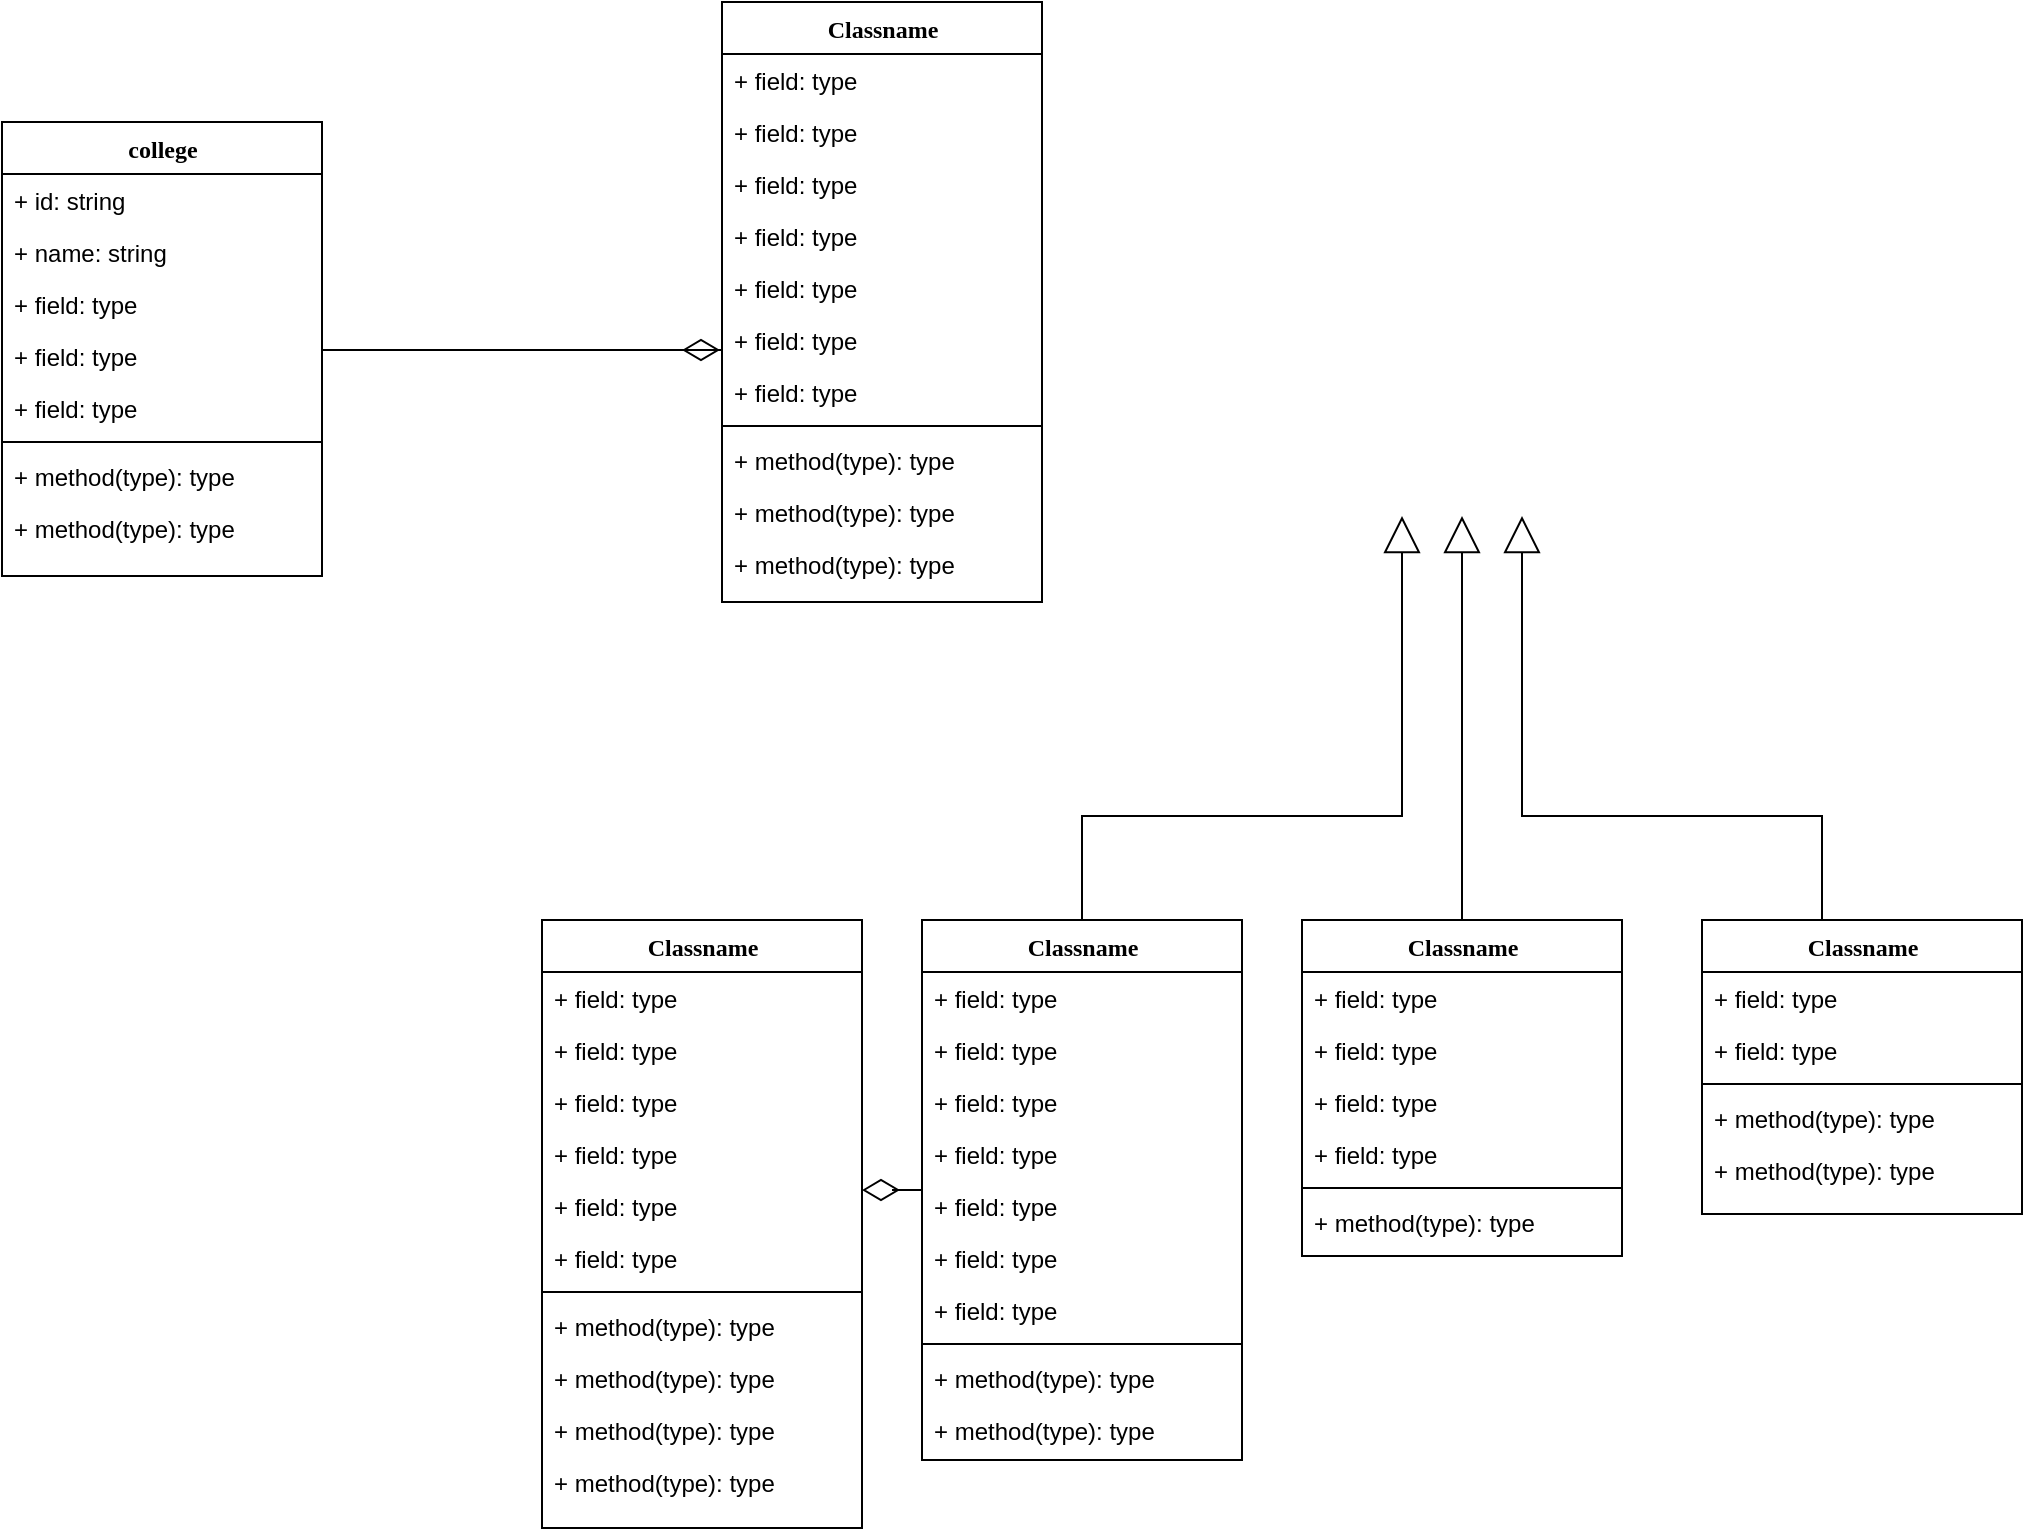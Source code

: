 <mxfile version="24.7.16">
  <diagram name="Page-1" id="IcByGCHwAkqCj86-V1Xe">
    <mxGraphModel dx="954" dy="1716" grid="1" gridSize="10" guides="1" tooltips="1" connect="1" arrows="1" fold="1" page="1" pageScale="1" pageWidth="827" pageHeight="1169" math="0" shadow="0">
      <root>
        <mxCell id="0" />
        <mxCell id="1" parent="0" />
        <mxCell id="LsbWVPIU9AIP6gCKyv2U-4" value="college" style="swimlane;html=1;fontStyle=1;align=center;verticalAlign=top;childLayout=stackLayout;horizontal=1;startSize=26;horizontalStack=0;resizeParent=1;resizeLast=0;collapsible=1;marginBottom=0;swimlaneFillColor=#ffffff;rounded=0;shadow=0;comic=0;labelBackgroundColor=none;strokeWidth=1;fillColor=none;fontFamily=Verdana;fontSize=12" vertex="1" parent="1">
          <mxGeometry x="20" y="20" width="160" height="227" as="geometry" />
        </mxCell>
        <mxCell id="LsbWVPIU9AIP6gCKyv2U-5" value="+ id: string" style="text;html=1;strokeColor=none;fillColor=none;align=left;verticalAlign=top;spacingLeft=4;spacingRight=4;whiteSpace=wrap;overflow=hidden;rotatable=0;points=[[0,0.5],[1,0.5]];portConstraint=eastwest;" vertex="1" parent="LsbWVPIU9AIP6gCKyv2U-4">
          <mxGeometry y="26" width="160" height="26" as="geometry" />
        </mxCell>
        <mxCell id="LsbWVPIU9AIP6gCKyv2U-6" value="+ name: string" style="text;html=1;strokeColor=none;fillColor=none;align=left;verticalAlign=top;spacingLeft=4;spacingRight=4;whiteSpace=wrap;overflow=hidden;rotatable=0;points=[[0,0.5],[1,0.5]];portConstraint=eastwest;" vertex="1" parent="LsbWVPIU9AIP6gCKyv2U-4">
          <mxGeometry y="52" width="160" height="26" as="geometry" />
        </mxCell>
        <mxCell id="LsbWVPIU9AIP6gCKyv2U-7" value="+ field: type" style="text;html=1;strokeColor=none;fillColor=none;align=left;verticalAlign=top;spacingLeft=4;spacingRight=4;whiteSpace=wrap;overflow=hidden;rotatable=0;points=[[0,0.5],[1,0.5]];portConstraint=eastwest;" vertex="1" parent="LsbWVPIU9AIP6gCKyv2U-4">
          <mxGeometry y="78" width="160" height="26" as="geometry" />
        </mxCell>
        <mxCell id="LsbWVPIU9AIP6gCKyv2U-8" value="+ field: type" style="text;html=1;strokeColor=none;fillColor=none;align=left;verticalAlign=top;spacingLeft=4;spacingRight=4;whiteSpace=wrap;overflow=hidden;rotatable=0;points=[[0,0.5],[1,0.5]];portConstraint=eastwest;" vertex="1" parent="LsbWVPIU9AIP6gCKyv2U-4">
          <mxGeometry y="104" width="160" height="26" as="geometry" />
        </mxCell>
        <mxCell id="LsbWVPIU9AIP6gCKyv2U-9" value="+ field: type" style="text;html=1;strokeColor=none;fillColor=none;align=left;verticalAlign=top;spacingLeft=4;spacingRight=4;whiteSpace=wrap;overflow=hidden;rotatable=0;points=[[0,0.5],[1,0.5]];portConstraint=eastwest;" vertex="1" parent="LsbWVPIU9AIP6gCKyv2U-4">
          <mxGeometry y="130" width="160" height="26" as="geometry" />
        </mxCell>
        <mxCell id="LsbWVPIU9AIP6gCKyv2U-10" value="" style="line;html=1;strokeWidth=1;fillColor=none;align=left;verticalAlign=middle;spacingTop=-1;spacingLeft=3;spacingRight=3;rotatable=0;labelPosition=right;points=[];portConstraint=eastwest;" vertex="1" parent="LsbWVPIU9AIP6gCKyv2U-4">
          <mxGeometry y="156" width="160" height="8" as="geometry" />
        </mxCell>
        <mxCell id="LsbWVPIU9AIP6gCKyv2U-11" value="+ method(type): type" style="text;html=1;strokeColor=none;fillColor=none;align=left;verticalAlign=top;spacingLeft=4;spacingRight=4;whiteSpace=wrap;overflow=hidden;rotatable=0;points=[[0,0.5],[1,0.5]];portConstraint=eastwest;" vertex="1" parent="LsbWVPIU9AIP6gCKyv2U-4">
          <mxGeometry y="164" width="160" height="26" as="geometry" />
        </mxCell>
        <mxCell id="LsbWVPIU9AIP6gCKyv2U-12" value="+ method(type): type" style="text;html=1;strokeColor=none;fillColor=none;align=left;verticalAlign=top;spacingLeft=4;spacingRight=4;whiteSpace=wrap;overflow=hidden;rotatable=0;points=[[0,0.5],[1,0.5]];portConstraint=eastwest;" vertex="1" parent="LsbWVPIU9AIP6gCKyv2U-4">
          <mxGeometry y="190" width="160" height="26" as="geometry" />
        </mxCell>
        <mxCell id="LsbWVPIU9AIP6gCKyv2U-34" value="Classname" style="swimlane;html=1;fontStyle=1;align=center;verticalAlign=top;childLayout=stackLayout;horizontal=1;startSize=26;horizontalStack=0;resizeParent=1;resizeLast=0;collapsible=1;marginBottom=0;swimlaneFillColor=#ffffff;rounded=0;shadow=0;comic=0;labelBackgroundColor=none;strokeWidth=1;fillColor=none;fontFamily=Verdana;fontSize=12" vertex="1" parent="1">
          <mxGeometry x="380" y="-40.0" width="160" height="300" as="geometry" />
        </mxCell>
        <mxCell id="LsbWVPIU9AIP6gCKyv2U-35" value="+ field: type" style="text;html=1;strokeColor=none;fillColor=none;align=left;verticalAlign=top;spacingLeft=4;spacingRight=4;whiteSpace=wrap;overflow=hidden;rotatable=0;points=[[0,0.5],[1,0.5]];portConstraint=eastwest;" vertex="1" parent="LsbWVPIU9AIP6gCKyv2U-34">
          <mxGeometry y="26" width="160" height="26" as="geometry" />
        </mxCell>
        <mxCell id="LsbWVPIU9AIP6gCKyv2U-36" value="+ field: type" style="text;html=1;strokeColor=none;fillColor=none;align=left;verticalAlign=top;spacingLeft=4;spacingRight=4;whiteSpace=wrap;overflow=hidden;rotatable=0;points=[[0,0.5],[1,0.5]];portConstraint=eastwest;" vertex="1" parent="LsbWVPIU9AIP6gCKyv2U-34">
          <mxGeometry y="52" width="160" height="26" as="geometry" />
        </mxCell>
        <mxCell id="LsbWVPIU9AIP6gCKyv2U-37" value="+ field: type" style="text;html=1;strokeColor=none;fillColor=none;align=left;verticalAlign=top;spacingLeft=4;spacingRight=4;whiteSpace=wrap;overflow=hidden;rotatable=0;points=[[0,0.5],[1,0.5]];portConstraint=eastwest;" vertex="1" parent="LsbWVPIU9AIP6gCKyv2U-34">
          <mxGeometry y="78" width="160" height="26" as="geometry" />
        </mxCell>
        <mxCell id="LsbWVPIU9AIP6gCKyv2U-38" value="+ field: type" style="text;html=1;strokeColor=none;fillColor=none;align=left;verticalAlign=top;spacingLeft=4;spacingRight=4;whiteSpace=wrap;overflow=hidden;rotatable=0;points=[[0,0.5],[1,0.5]];portConstraint=eastwest;" vertex="1" parent="LsbWVPIU9AIP6gCKyv2U-34">
          <mxGeometry y="104" width="160" height="26" as="geometry" />
        </mxCell>
        <mxCell id="LsbWVPIU9AIP6gCKyv2U-39" value="+ field: type" style="text;html=1;strokeColor=none;fillColor=none;align=left;verticalAlign=top;spacingLeft=4;spacingRight=4;whiteSpace=wrap;overflow=hidden;rotatable=0;points=[[0,0.5],[1,0.5]];portConstraint=eastwest;" vertex="1" parent="LsbWVPIU9AIP6gCKyv2U-34">
          <mxGeometry y="130" width="160" height="26" as="geometry" />
        </mxCell>
        <mxCell id="LsbWVPIU9AIP6gCKyv2U-40" value="+ field: type" style="text;html=1;strokeColor=none;fillColor=none;align=left;verticalAlign=top;spacingLeft=4;spacingRight=4;whiteSpace=wrap;overflow=hidden;rotatable=0;points=[[0,0.5],[1,0.5]];portConstraint=eastwest;" vertex="1" parent="LsbWVPIU9AIP6gCKyv2U-34">
          <mxGeometry y="156" width="160" height="26" as="geometry" />
        </mxCell>
        <mxCell id="LsbWVPIU9AIP6gCKyv2U-41" value="+ field: type" style="text;html=1;strokeColor=none;fillColor=none;align=left;verticalAlign=top;spacingLeft=4;spacingRight=4;whiteSpace=wrap;overflow=hidden;rotatable=0;points=[[0,0.5],[1,0.5]];portConstraint=eastwest;" vertex="1" parent="LsbWVPIU9AIP6gCKyv2U-34">
          <mxGeometry y="182" width="160" height="26" as="geometry" />
        </mxCell>
        <mxCell id="LsbWVPIU9AIP6gCKyv2U-42" value="" style="line;html=1;strokeWidth=1;fillColor=none;align=left;verticalAlign=middle;spacingTop=-1;spacingLeft=3;spacingRight=3;rotatable=0;labelPosition=right;points=[];portConstraint=eastwest;" vertex="1" parent="LsbWVPIU9AIP6gCKyv2U-34">
          <mxGeometry y="208" width="160" height="8" as="geometry" />
        </mxCell>
        <mxCell id="LsbWVPIU9AIP6gCKyv2U-43" value="+ method(type): type" style="text;html=1;strokeColor=none;fillColor=none;align=left;verticalAlign=top;spacingLeft=4;spacingRight=4;whiteSpace=wrap;overflow=hidden;rotatable=0;points=[[0,0.5],[1,0.5]];portConstraint=eastwest;" vertex="1" parent="LsbWVPIU9AIP6gCKyv2U-34">
          <mxGeometry y="216" width="160" height="26" as="geometry" />
        </mxCell>
        <mxCell id="LsbWVPIU9AIP6gCKyv2U-44" value="+ method(type): type" style="text;html=1;strokeColor=none;fillColor=none;align=left;verticalAlign=top;spacingLeft=4;spacingRight=4;whiteSpace=wrap;overflow=hidden;rotatable=0;points=[[0,0.5],[1,0.5]];portConstraint=eastwest;" vertex="1" parent="LsbWVPIU9AIP6gCKyv2U-34">
          <mxGeometry y="242" width="160" height="26" as="geometry" />
        </mxCell>
        <mxCell id="LsbWVPIU9AIP6gCKyv2U-45" value="+ method(type): type" style="text;html=1;strokeColor=none;fillColor=none;align=left;verticalAlign=top;spacingLeft=4;spacingRight=4;whiteSpace=wrap;overflow=hidden;rotatable=0;points=[[0,0.5],[1,0.5]];portConstraint=eastwest;" vertex="1" parent="LsbWVPIU9AIP6gCKyv2U-34">
          <mxGeometry y="268" width="160" height="26" as="geometry" />
        </mxCell>
        <mxCell id="LsbWVPIU9AIP6gCKyv2U-46" style="edgeStyle=elbowEdgeStyle;html=1;labelBackgroundColor=none;startFill=0;startSize=8;endArrow=diamondThin;endFill=0;endSize=16;fontFamily=Verdana;fontSize=12;elbow=vertical;rounded=0;" edge="1" parent="1" source="LsbWVPIU9AIP6gCKyv2U-60" target="LsbWVPIU9AIP6gCKyv2U-47">
          <mxGeometry relative="1" as="geometry" />
        </mxCell>
        <mxCell id="LsbWVPIU9AIP6gCKyv2U-47" value="Classname" style="swimlane;html=1;fontStyle=1;align=center;verticalAlign=top;childLayout=stackLayout;horizontal=1;startSize=26;horizontalStack=0;resizeParent=1;resizeLast=0;collapsible=1;marginBottom=0;swimlaneFillColor=#ffffff;rounded=0;shadow=0;comic=0;labelBackgroundColor=none;strokeWidth=1;fillColor=none;fontFamily=Verdana;fontSize=12" vertex="1" parent="1">
          <mxGeometry x="290" y="419.0" width="160" height="304" as="geometry" />
        </mxCell>
        <mxCell id="LsbWVPIU9AIP6gCKyv2U-48" value="+ field: type" style="text;html=1;strokeColor=none;fillColor=none;align=left;verticalAlign=top;spacingLeft=4;spacingRight=4;whiteSpace=wrap;overflow=hidden;rotatable=0;points=[[0,0.5],[1,0.5]];portConstraint=eastwest;" vertex="1" parent="LsbWVPIU9AIP6gCKyv2U-47">
          <mxGeometry y="26" width="160" height="26" as="geometry" />
        </mxCell>
        <mxCell id="LsbWVPIU9AIP6gCKyv2U-49" value="+ field: type" style="text;html=1;strokeColor=none;fillColor=none;align=left;verticalAlign=top;spacingLeft=4;spacingRight=4;whiteSpace=wrap;overflow=hidden;rotatable=0;points=[[0,0.5],[1,0.5]];portConstraint=eastwest;" vertex="1" parent="LsbWVPIU9AIP6gCKyv2U-47">
          <mxGeometry y="52" width="160" height="26" as="geometry" />
        </mxCell>
        <mxCell id="LsbWVPIU9AIP6gCKyv2U-50" value="+ field: type" style="text;html=1;strokeColor=none;fillColor=none;align=left;verticalAlign=top;spacingLeft=4;spacingRight=4;whiteSpace=wrap;overflow=hidden;rotatable=0;points=[[0,0.5],[1,0.5]];portConstraint=eastwest;" vertex="1" parent="LsbWVPIU9AIP6gCKyv2U-47">
          <mxGeometry y="78" width="160" height="26" as="geometry" />
        </mxCell>
        <mxCell id="LsbWVPIU9AIP6gCKyv2U-51" value="+ field: type" style="text;html=1;strokeColor=none;fillColor=none;align=left;verticalAlign=top;spacingLeft=4;spacingRight=4;whiteSpace=wrap;overflow=hidden;rotatable=0;points=[[0,0.5],[1,0.5]];portConstraint=eastwest;" vertex="1" parent="LsbWVPIU9AIP6gCKyv2U-47">
          <mxGeometry y="104" width="160" height="26" as="geometry" />
        </mxCell>
        <mxCell id="LsbWVPIU9AIP6gCKyv2U-52" value="+ field: type" style="text;html=1;strokeColor=none;fillColor=none;align=left;verticalAlign=top;spacingLeft=4;spacingRight=4;whiteSpace=wrap;overflow=hidden;rotatable=0;points=[[0,0.5],[1,0.5]];portConstraint=eastwest;" vertex="1" parent="LsbWVPIU9AIP6gCKyv2U-47">
          <mxGeometry y="130" width="160" height="26" as="geometry" />
        </mxCell>
        <mxCell id="LsbWVPIU9AIP6gCKyv2U-53" value="+ field: type" style="text;html=1;strokeColor=none;fillColor=none;align=left;verticalAlign=top;spacingLeft=4;spacingRight=4;whiteSpace=wrap;overflow=hidden;rotatable=0;points=[[0,0.5],[1,0.5]];portConstraint=eastwest;" vertex="1" parent="LsbWVPIU9AIP6gCKyv2U-47">
          <mxGeometry y="156" width="160" height="26" as="geometry" />
        </mxCell>
        <mxCell id="LsbWVPIU9AIP6gCKyv2U-54" value="" style="line;html=1;strokeWidth=1;fillColor=none;align=left;verticalAlign=middle;spacingTop=-1;spacingLeft=3;spacingRight=3;rotatable=0;labelPosition=right;points=[];portConstraint=eastwest;" vertex="1" parent="LsbWVPIU9AIP6gCKyv2U-47">
          <mxGeometry y="182" width="160" height="8" as="geometry" />
        </mxCell>
        <mxCell id="LsbWVPIU9AIP6gCKyv2U-55" value="+ method(type): type" style="text;html=1;strokeColor=none;fillColor=none;align=left;verticalAlign=top;spacingLeft=4;spacingRight=4;whiteSpace=wrap;overflow=hidden;rotatable=0;points=[[0,0.5],[1,0.5]];portConstraint=eastwest;" vertex="1" parent="LsbWVPIU9AIP6gCKyv2U-47">
          <mxGeometry y="190" width="160" height="26" as="geometry" />
        </mxCell>
        <mxCell id="LsbWVPIU9AIP6gCKyv2U-56" value="+ method(type): type" style="text;html=1;strokeColor=none;fillColor=none;align=left;verticalAlign=top;spacingLeft=4;spacingRight=4;whiteSpace=wrap;overflow=hidden;rotatable=0;points=[[0,0.5],[1,0.5]];portConstraint=eastwest;" vertex="1" parent="LsbWVPIU9AIP6gCKyv2U-47">
          <mxGeometry y="216" width="160" height="26" as="geometry" />
        </mxCell>
        <mxCell id="LsbWVPIU9AIP6gCKyv2U-57" value="+ method(type): type" style="text;html=1;strokeColor=none;fillColor=none;align=left;verticalAlign=top;spacingLeft=4;spacingRight=4;whiteSpace=wrap;overflow=hidden;rotatable=0;points=[[0,0.5],[1,0.5]];portConstraint=eastwest;" vertex="1" parent="LsbWVPIU9AIP6gCKyv2U-47">
          <mxGeometry y="242" width="160" height="26" as="geometry" />
        </mxCell>
        <mxCell id="LsbWVPIU9AIP6gCKyv2U-58" value="+ method(type): type" style="text;html=1;strokeColor=none;fillColor=none;align=left;verticalAlign=top;spacingLeft=4;spacingRight=4;whiteSpace=wrap;overflow=hidden;rotatable=0;points=[[0,0.5],[1,0.5]];portConstraint=eastwest;" vertex="1" parent="LsbWVPIU9AIP6gCKyv2U-47">
          <mxGeometry y="268" width="160" height="26" as="geometry" />
        </mxCell>
        <mxCell id="LsbWVPIU9AIP6gCKyv2U-59" style="edgeStyle=orthogonalEdgeStyle;html=1;labelBackgroundColor=none;startFill=0;startSize=8;endArrow=block;endFill=0;endSize=16;fontFamily=Verdana;fontSize=12;rounded=0;" edge="1" parent="1" source="LsbWVPIU9AIP6gCKyv2U-60">
          <mxGeometry relative="1" as="geometry">
            <Array as="points">
              <mxPoint x="560" y="367" />
              <mxPoint x="720" y="367" />
            </Array>
            <mxPoint x="720" y="217" as="targetPoint" />
          </mxGeometry>
        </mxCell>
        <mxCell id="LsbWVPIU9AIP6gCKyv2U-60" value="Classname" style="swimlane;html=1;fontStyle=1;align=center;verticalAlign=top;childLayout=stackLayout;horizontal=1;startSize=26;horizontalStack=0;resizeParent=1;resizeLast=0;collapsible=1;marginBottom=0;swimlaneFillColor=#ffffff;rounded=0;shadow=0;comic=0;labelBackgroundColor=none;strokeWidth=1;fillColor=none;fontFamily=Verdana;fontSize=12" vertex="1" parent="1">
          <mxGeometry x="480" y="419.0" width="160" height="270" as="geometry" />
        </mxCell>
        <mxCell id="LsbWVPIU9AIP6gCKyv2U-61" value="+ field: type" style="text;html=1;strokeColor=none;fillColor=none;align=left;verticalAlign=top;spacingLeft=4;spacingRight=4;whiteSpace=wrap;overflow=hidden;rotatable=0;points=[[0,0.5],[1,0.5]];portConstraint=eastwest;" vertex="1" parent="LsbWVPIU9AIP6gCKyv2U-60">
          <mxGeometry y="26" width="160" height="26" as="geometry" />
        </mxCell>
        <mxCell id="LsbWVPIU9AIP6gCKyv2U-62" value="+ field: type" style="text;html=1;strokeColor=none;fillColor=none;align=left;verticalAlign=top;spacingLeft=4;spacingRight=4;whiteSpace=wrap;overflow=hidden;rotatable=0;points=[[0,0.5],[1,0.5]];portConstraint=eastwest;" vertex="1" parent="LsbWVPIU9AIP6gCKyv2U-60">
          <mxGeometry y="52" width="160" height="26" as="geometry" />
        </mxCell>
        <mxCell id="LsbWVPIU9AIP6gCKyv2U-63" value="+ field: type" style="text;html=1;strokeColor=none;fillColor=none;align=left;verticalAlign=top;spacingLeft=4;spacingRight=4;whiteSpace=wrap;overflow=hidden;rotatable=0;points=[[0,0.5],[1,0.5]];portConstraint=eastwest;" vertex="1" parent="LsbWVPIU9AIP6gCKyv2U-60">
          <mxGeometry y="78" width="160" height="26" as="geometry" />
        </mxCell>
        <mxCell id="LsbWVPIU9AIP6gCKyv2U-64" value="+ field: type" style="text;html=1;strokeColor=none;fillColor=none;align=left;verticalAlign=top;spacingLeft=4;spacingRight=4;whiteSpace=wrap;overflow=hidden;rotatable=0;points=[[0,0.5],[1,0.5]];portConstraint=eastwest;" vertex="1" parent="LsbWVPIU9AIP6gCKyv2U-60">
          <mxGeometry y="104" width="160" height="26" as="geometry" />
        </mxCell>
        <mxCell id="LsbWVPIU9AIP6gCKyv2U-65" value="+ field: type" style="text;html=1;strokeColor=none;fillColor=none;align=left;verticalAlign=top;spacingLeft=4;spacingRight=4;whiteSpace=wrap;overflow=hidden;rotatable=0;points=[[0,0.5],[1,0.5]];portConstraint=eastwest;" vertex="1" parent="LsbWVPIU9AIP6gCKyv2U-60">
          <mxGeometry y="130" width="160" height="26" as="geometry" />
        </mxCell>
        <mxCell id="LsbWVPIU9AIP6gCKyv2U-66" value="+ field: type" style="text;html=1;strokeColor=none;fillColor=none;align=left;verticalAlign=top;spacingLeft=4;spacingRight=4;whiteSpace=wrap;overflow=hidden;rotatable=0;points=[[0,0.5],[1,0.5]];portConstraint=eastwest;" vertex="1" parent="LsbWVPIU9AIP6gCKyv2U-60">
          <mxGeometry y="156" width="160" height="26" as="geometry" />
        </mxCell>
        <mxCell id="LsbWVPIU9AIP6gCKyv2U-67" value="+ field: type" style="text;html=1;strokeColor=none;fillColor=none;align=left;verticalAlign=top;spacingLeft=4;spacingRight=4;whiteSpace=wrap;overflow=hidden;rotatable=0;points=[[0,0.5],[1,0.5]];portConstraint=eastwest;" vertex="1" parent="LsbWVPIU9AIP6gCKyv2U-60">
          <mxGeometry y="182" width="160" height="26" as="geometry" />
        </mxCell>
        <mxCell id="LsbWVPIU9AIP6gCKyv2U-68" value="" style="line;html=1;strokeWidth=1;fillColor=none;align=left;verticalAlign=middle;spacingTop=-1;spacingLeft=3;spacingRight=3;rotatable=0;labelPosition=right;points=[];portConstraint=eastwest;" vertex="1" parent="LsbWVPIU9AIP6gCKyv2U-60">
          <mxGeometry y="208" width="160" height="8" as="geometry" />
        </mxCell>
        <mxCell id="LsbWVPIU9AIP6gCKyv2U-69" value="+ method(type): type" style="text;html=1;strokeColor=none;fillColor=none;align=left;verticalAlign=top;spacingLeft=4;spacingRight=4;whiteSpace=wrap;overflow=hidden;rotatable=0;points=[[0,0.5],[1,0.5]];portConstraint=eastwest;" vertex="1" parent="LsbWVPIU9AIP6gCKyv2U-60">
          <mxGeometry y="216" width="160" height="26" as="geometry" />
        </mxCell>
        <mxCell id="LsbWVPIU9AIP6gCKyv2U-70" value="+ method(type): type" style="text;html=1;strokeColor=none;fillColor=none;align=left;verticalAlign=top;spacingLeft=4;spacingRight=4;whiteSpace=wrap;overflow=hidden;rotatable=0;points=[[0,0.5],[1,0.5]];portConstraint=eastwest;" vertex="1" parent="LsbWVPIU9AIP6gCKyv2U-60">
          <mxGeometry y="242" width="160" height="26" as="geometry" />
        </mxCell>
        <mxCell id="LsbWVPIU9AIP6gCKyv2U-71" style="edgeStyle=orthogonalEdgeStyle;html=1;labelBackgroundColor=none;startFill=0;startSize=8;endArrow=block;endFill=0;endSize=16;fontFamily=Verdana;fontSize=12;rounded=0;" edge="1" parent="1" source="LsbWVPIU9AIP6gCKyv2U-72">
          <mxGeometry relative="1" as="geometry">
            <mxPoint x="750" y="217" as="targetPoint" />
          </mxGeometry>
        </mxCell>
        <mxCell id="LsbWVPIU9AIP6gCKyv2U-72" value="Classname" style="swimlane;html=1;fontStyle=1;align=center;verticalAlign=top;childLayout=stackLayout;horizontal=1;startSize=26;horizontalStack=0;resizeParent=1;resizeLast=0;collapsible=1;marginBottom=0;swimlaneFillColor=#ffffff;rounded=0;shadow=0;comic=0;labelBackgroundColor=none;strokeWidth=1;fillColor=none;fontFamily=Verdana;fontSize=12" vertex="1" parent="1">
          <mxGeometry x="670" y="419" width="160" height="168" as="geometry" />
        </mxCell>
        <mxCell id="LsbWVPIU9AIP6gCKyv2U-73" value="+ field: type" style="text;html=1;strokeColor=none;fillColor=none;align=left;verticalAlign=top;spacingLeft=4;spacingRight=4;whiteSpace=wrap;overflow=hidden;rotatable=0;points=[[0,0.5],[1,0.5]];portConstraint=eastwest;" vertex="1" parent="LsbWVPIU9AIP6gCKyv2U-72">
          <mxGeometry y="26" width="160" height="26" as="geometry" />
        </mxCell>
        <mxCell id="LsbWVPIU9AIP6gCKyv2U-74" value="+ field: type" style="text;html=1;strokeColor=none;fillColor=none;align=left;verticalAlign=top;spacingLeft=4;spacingRight=4;whiteSpace=wrap;overflow=hidden;rotatable=0;points=[[0,0.5],[1,0.5]];portConstraint=eastwest;" vertex="1" parent="LsbWVPIU9AIP6gCKyv2U-72">
          <mxGeometry y="52" width="160" height="26" as="geometry" />
        </mxCell>
        <mxCell id="LsbWVPIU9AIP6gCKyv2U-75" value="+ field: type" style="text;html=1;strokeColor=none;fillColor=none;align=left;verticalAlign=top;spacingLeft=4;spacingRight=4;whiteSpace=wrap;overflow=hidden;rotatable=0;points=[[0,0.5],[1,0.5]];portConstraint=eastwest;" vertex="1" parent="LsbWVPIU9AIP6gCKyv2U-72">
          <mxGeometry y="78" width="160" height="26" as="geometry" />
        </mxCell>
        <mxCell id="LsbWVPIU9AIP6gCKyv2U-76" value="+ field: type" style="text;html=1;strokeColor=none;fillColor=none;align=left;verticalAlign=top;spacingLeft=4;spacingRight=4;whiteSpace=wrap;overflow=hidden;rotatable=0;points=[[0,0.5],[1,0.5]];portConstraint=eastwest;" vertex="1" parent="LsbWVPIU9AIP6gCKyv2U-72">
          <mxGeometry y="104" width="160" height="26" as="geometry" />
        </mxCell>
        <mxCell id="LsbWVPIU9AIP6gCKyv2U-77" value="" style="line;html=1;strokeWidth=1;fillColor=none;align=left;verticalAlign=middle;spacingTop=-1;spacingLeft=3;spacingRight=3;rotatable=0;labelPosition=right;points=[];portConstraint=eastwest;" vertex="1" parent="LsbWVPIU9AIP6gCKyv2U-72">
          <mxGeometry y="130" width="160" height="8" as="geometry" />
        </mxCell>
        <mxCell id="LsbWVPIU9AIP6gCKyv2U-78" value="+ method(type): type" style="text;html=1;strokeColor=none;fillColor=none;align=left;verticalAlign=top;spacingLeft=4;spacingRight=4;whiteSpace=wrap;overflow=hidden;rotatable=0;points=[[0,0.5],[1,0.5]];portConstraint=eastwest;" vertex="1" parent="LsbWVPIU9AIP6gCKyv2U-72">
          <mxGeometry y="138" width="160" height="26" as="geometry" />
        </mxCell>
        <mxCell id="LsbWVPIU9AIP6gCKyv2U-79" style="edgeStyle=orthogonalEdgeStyle;html=1;labelBackgroundColor=none;startFill=0;startSize=8;endArrow=block;endFill=0;endSize=16;fontFamily=Verdana;fontSize=12;rounded=0;" edge="1" parent="1" source="LsbWVPIU9AIP6gCKyv2U-80">
          <mxGeometry relative="1" as="geometry">
            <Array as="points">
              <mxPoint x="930" y="367" />
              <mxPoint x="780" y="367" />
            </Array>
            <mxPoint x="780" y="217" as="targetPoint" />
          </mxGeometry>
        </mxCell>
        <mxCell id="LsbWVPIU9AIP6gCKyv2U-80" value="Classname" style="swimlane;html=1;fontStyle=1;align=center;verticalAlign=top;childLayout=stackLayout;horizontal=1;startSize=26;horizontalStack=0;resizeParent=1;resizeLast=0;collapsible=1;marginBottom=0;swimlaneFillColor=#ffffff;rounded=0;shadow=0;comic=0;labelBackgroundColor=none;strokeWidth=1;fillColor=none;fontFamily=Verdana;fontSize=12" vertex="1" parent="1">
          <mxGeometry x="870" y="419.0" width="160" height="147" as="geometry" />
        </mxCell>
        <mxCell id="LsbWVPIU9AIP6gCKyv2U-81" value="+ field: type" style="text;html=1;strokeColor=none;fillColor=none;align=left;verticalAlign=top;spacingLeft=4;spacingRight=4;whiteSpace=wrap;overflow=hidden;rotatable=0;points=[[0,0.5],[1,0.5]];portConstraint=eastwest;" vertex="1" parent="LsbWVPIU9AIP6gCKyv2U-80">
          <mxGeometry y="26" width="160" height="26" as="geometry" />
        </mxCell>
        <mxCell id="LsbWVPIU9AIP6gCKyv2U-82" value="+ field: type" style="text;html=1;strokeColor=none;fillColor=none;align=left;verticalAlign=top;spacingLeft=4;spacingRight=4;whiteSpace=wrap;overflow=hidden;rotatable=0;points=[[0,0.5],[1,0.5]];portConstraint=eastwest;" vertex="1" parent="LsbWVPIU9AIP6gCKyv2U-80">
          <mxGeometry y="52" width="160" height="26" as="geometry" />
        </mxCell>
        <mxCell id="LsbWVPIU9AIP6gCKyv2U-83" value="" style="line;html=1;strokeWidth=1;fillColor=none;align=left;verticalAlign=middle;spacingTop=-1;spacingLeft=3;spacingRight=3;rotatable=0;labelPosition=right;points=[];portConstraint=eastwest;" vertex="1" parent="LsbWVPIU9AIP6gCKyv2U-80">
          <mxGeometry y="78" width="160" height="8" as="geometry" />
        </mxCell>
        <mxCell id="LsbWVPIU9AIP6gCKyv2U-84" value="+ method(type): type" style="text;html=1;strokeColor=none;fillColor=none;align=left;verticalAlign=top;spacingLeft=4;spacingRight=4;whiteSpace=wrap;overflow=hidden;rotatable=0;points=[[0,0.5],[1,0.5]];portConstraint=eastwest;" vertex="1" parent="LsbWVPIU9AIP6gCKyv2U-80">
          <mxGeometry y="86" width="160" height="26" as="geometry" />
        </mxCell>
        <mxCell id="LsbWVPIU9AIP6gCKyv2U-85" value="+ method(type): type" style="text;html=1;strokeColor=none;fillColor=none;align=left;verticalAlign=top;spacingLeft=4;spacingRight=4;whiteSpace=wrap;overflow=hidden;rotatable=0;points=[[0,0.5],[1,0.5]];portConstraint=eastwest;" vertex="1" parent="LsbWVPIU9AIP6gCKyv2U-80">
          <mxGeometry y="112" width="160" height="26" as="geometry" />
        </mxCell>
        <mxCell id="LsbWVPIU9AIP6gCKyv2U-86" style="edgeStyle=elbowEdgeStyle;html=1;labelBackgroundColor=none;startFill=0;startSize=8;endArrow=diamondThin;endFill=0;endSize=16;fontFamily=Verdana;fontSize=12;elbow=vertical;rounded=0;" edge="1" parent="1" source="LsbWVPIU9AIP6gCKyv2U-4">
          <mxGeometry relative="1" as="geometry">
            <mxPoint x="180" y="196.882" as="sourcePoint" />
            <mxPoint x="360" y="134" as="targetPoint" />
            <Array as="points">
              <mxPoint x="380" y="134" />
            </Array>
          </mxGeometry>
        </mxCell>
      </root>
    </mxGraphModel>
  </diagram>
</mxfile>
